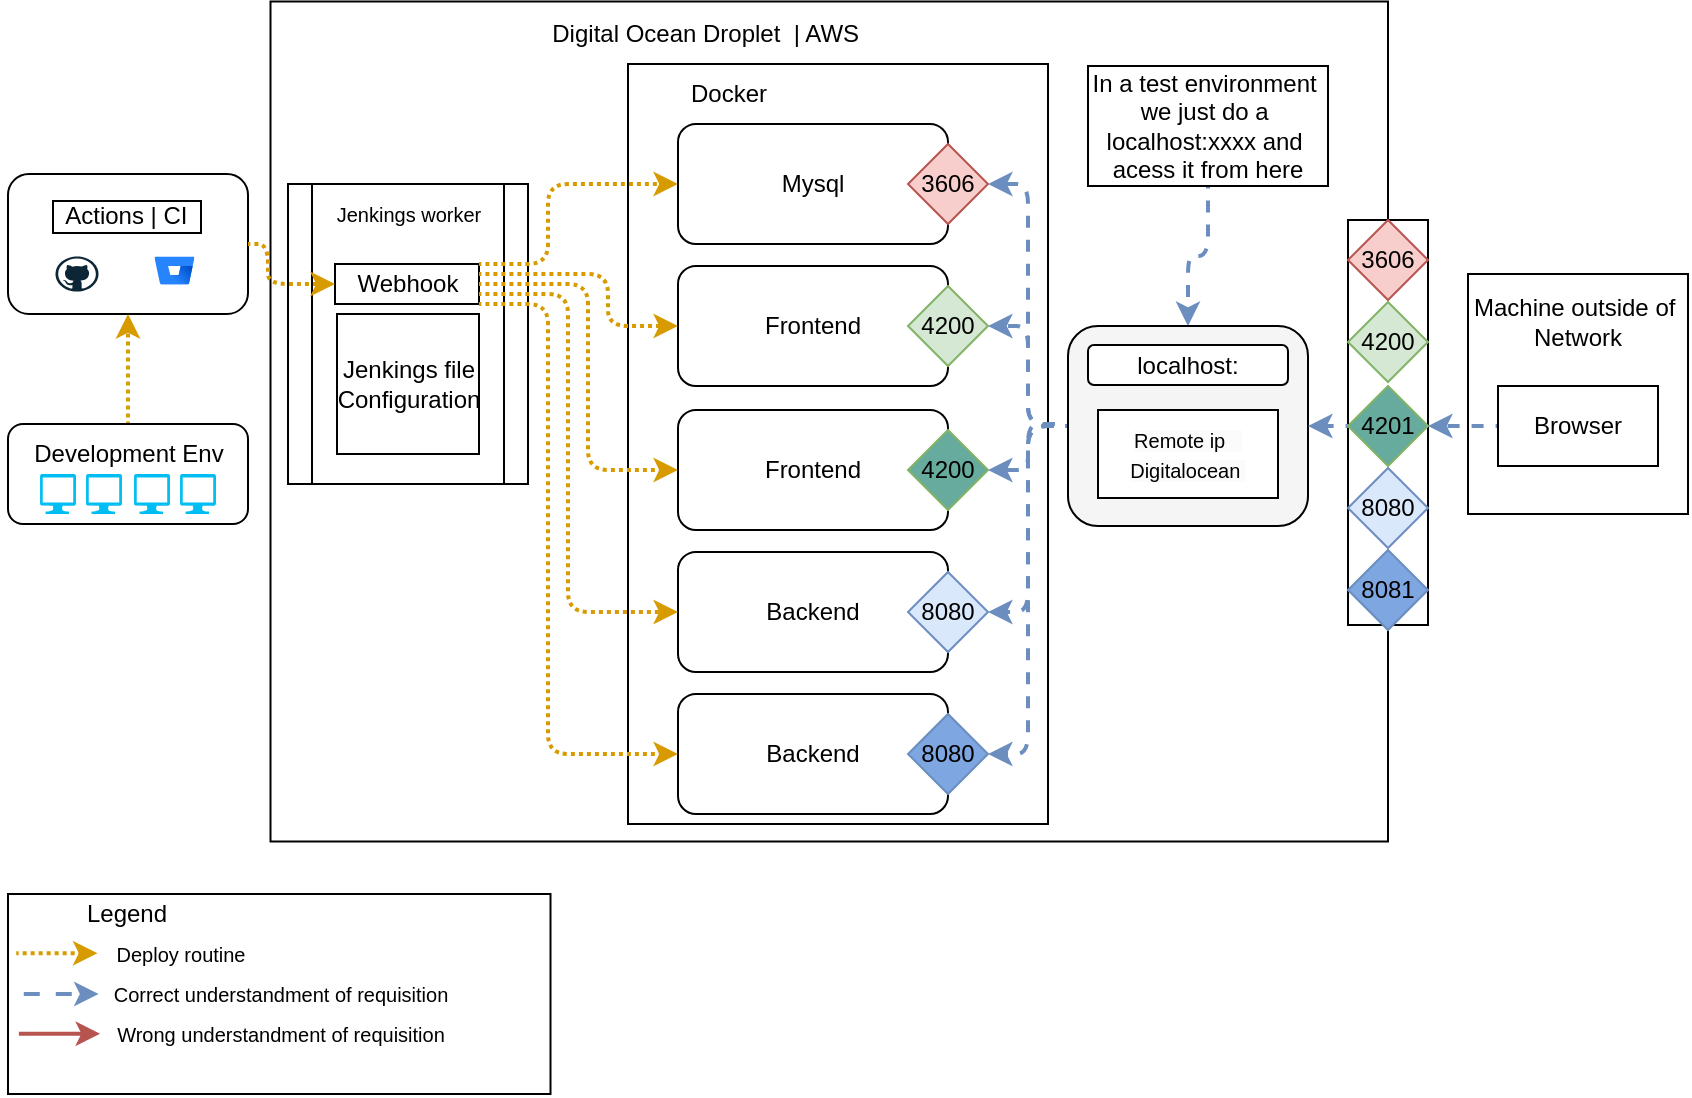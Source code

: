 <mxfile version="22.0.4" type="github">
  <diagram name="Page-1" id="SEeTiFl5rVw57Y517ee5">
    <mxGraphModel dx="1195" dy="658" grid="1" gridSize="10" guides="1" tooltips="1" connect="1" arrows="1" fold="1" page="1" pageScale="1" pageWidth="850" pageHeight="1100" math="0" shadow="0">
      <root>
        <mxCell id="0" />
        <mxCell id="1" parent="0" />
        <mxCell id="GByR40YoezbTgpoBRod4-1" value="" style="rounded=0;whiteSpace=wrap;html=1;" parent="1" vertex="1">
          <mxGeometry x="141.25" y="68.75" width="558.75" height="420" as="geometry" />
        </mxCell>
        <mxCell id="MPVa3Lv365IF4T23LVcz-51" value="" style="rounded=0;whiteSpace=wrap;html=1;" vertex="1" parent="1">
          <mxGeometry x="680" y="178" width="40" height="202.5" as="geometry" />
        </mxCell>
        <mxCell id="GByR40YoezbTgpoBRod4-3" value="Machine outside of&amp;nbsp;&lt;br&gt;Network&lt;br&gt;&lt;br&gt;&lt;br&gt;&lt;br&gt;&lt;br&gt;&lt;br&gt;" style="rounded=0;whiteSpace=wrap;html=1;" parent="1" vertex="1">
          <mxGeometry x="740" y="205" width="110" height="120" as="geometry" />
        </mxCell>
        <mxCell id="GByR40YoezbTgpoBRod4-4" value="Digital Ocean Droplet&amp;nbsp; | AWS&amp;nbsp;" style="text;html=1;align=center;verticalAlign=middle;resizable=0;points=[];autosize=1;strokeColor=none;fillColor=none;" parent="1" vertex="1">
          <mxGeometry x="270" y="70" width="180" height="30" as="geometry" />
        </mxCell>
        <mxCell id="GByR40YoezbTgpoBRod4-9" value="" style="rounded=0;whiteSpace=wrap;html=1;" parent="1" vertex="1">
          <mxGeometry x="320" y="100" width="210" height="380" as="geometry" />
        </mxCell>
        <mxCell id="GByR40YoezbTgpoBRod4-10" value="Docker" style="text;html=1;align=center;verticalAlign=middle;resizable=0;points=[];autosize=1;strokeColor=none;fillColor=none;" parent="1" vertex="1">
          <mxGeometry x="340" y="100" width="60" height="30" as="geometry" />
        </mxCell>
        <mxCell id="GByR40YoezbTgpoBRod4-5" value="Mysql" style="rounded=1;whiteSpace=wrap;html=1;" parent="1" vertex="1">
          <mxGeometry x="345" y="130" width="135" height="60" as="geometry" />
        </mxCell>
        <mxCell id="GByR40YoezbTgpoBRod4-6" value="Frontend" style="rounded=1;whiteSpace=wrap;html=1;" parent="1" vertex="1">
          <mxGeometry x="345" y="201" width="135" height="60" as="geometry" />
        </mxCell>
        <mxCell id="GByR40YoezbTgpoBRod4-7" value="Backend" style="rounded=1;whiteSpace=wrap;html=1;" parent="1" vertex="1">
          <mxGeometry x="345" y="344" width="135" height="60" as="geometry" />
        </mxCell>
        <mxCell id="GByR40YoezbTgpoBRod4-11" value="3606" style="rhombus;whiteSpace=wrap;html=1;fillColor=#f8cecc;strokeColor=#b85450;" parent="1" vertex="1">
          <mxGeometry x="460" y="140" width="40" height="40" as="geometry" />
        </mxCell>
        <mxCell id="GByR40YoezbTgpoBRod4-12" value="4200" style="rhombus;whiteSpace=wrap;html=1;fillColor=#d5e8d4;strokeColor=#82b366;" parent="1" vertex="1">
          <mxGeometry x="460" y="211" width="40" height="40" as="geometry" />
        </mxCell>
        <mxCell id="GByR40YoezbTgpoBRod4-13" value="8080" style="rhombus;whiteSpace=wrap;html=1;fillColor=#dae8fc;strokeColor=#6c8ebf;" parent="1" vertex="1">
          <mxGeometry x="460" y="354" width="40" height="40" as="geometry" />
        </mxCell>
        <mxCell id="MPVa3Lv365IF4T23LVcz-55" style="edgeStyle=orthogonalEdgeStyle;rounded=1;orthogonalLoop=1;jettySize=auto;html=1;exitX=0.5;exitY=1;exitDx=0;exitDy=0;entryX=0.5;entryY=0;entryDx=0;entryDy=0;flowAnimation=1;fillColor=#dae8fc;strokeColor=#6c8ebf;strokeWidth=2;dashed=1;" edge="1" parent="1" source="GByR40YoezbTgpoBRod4-23" target="MPVa3Lv365IF4T23LVcz-19">
          <mxGeometry relative="1" as="geometry" />
        </mxCell>
        <mxCell id="GByR40YoezbTgpoBRod4-23" value="In a test environment&amp;nbsp;&lt;br&gt;we just do a&amp;nbsp;&lt;br&gt;localhost:xxxx and&amp;nbsp;&lt;br&gt;acess it from here" style="rounded=0;whiteSpace=wrap;html=1;" parent="1" vertex="1">
          <mxGeometry x="550" y="101" width="120" height="60" as="geometry" />
        </mxCell>
        <mxCell id="MPVa3Lv365IF4T23LVcz-53" style="edgeStyle=orthogonalEdgeStyle;rounded=1;orthogonalLoop=1;jettySize=auto;html=1;exitX=0;exitY=0.5;exitDx=0;exitDy=0;entryX=1;entryY=0.5;entryDx=0;entryDy=0;flowAnimation=1;fillColor=#dae8fc;strokeColor=#6c8ebf;strokeWidth=2;dashed=1;" edge="1" parent="1" source="GByR40YoezbTgpoBRod4-29" target="MPVa3Lv365IF4T23LVcz-33">
          <mxGeometry relative="1" as="geometry" />
        </mxCell>
        <mxCell id="GByR40YoezbTgpoBRod4-29" value="Browser" style="rounded=0;whiteSpace=wrap;html=1;" parent="1" vertex="1">
          <mxGeometry x="755" y="261" width="80" height="40" as="geometry" />
        </mxCell>
        <mxCell id="AOoldhMt0bA1JCbf55Pr-4" value="" style="rounded=1;whiteSpace=wrap;html=1;" parent="1" vertex="1">
          <mxGeometry x="10" y="155" width="120" height="70" as="geometry" />
        </mxCell>
        <mxCell id="AOoldhMt0bA1JCbf55Pr-20" style="edgeStyle=orthogonalEdgeStyle;rounded=1;orthogonalLoop=1;jettySize=auto;html=1;exitX=0.5;exitY=0;exitDx=0;exitDy=0;entryX=0.5;entryY=1;entryDx=0;entryDy=0;strokeWidth=2;fillColor=#ffe6cc;strokeColor=#d79b00;dashed=1;dashPattern=1 1;flowAnimation=1;" parent="1" source="AOoldhMt0bA1JCbf55Pr-8" target="AOoldhMt0bA1JCbf55Pr-4" edge="1">
          <mxGeometry relative="1" as="geometry" />
        </mxCell>
        <mxCell id="AOoldhMt0bA1JCbf55Pr-8" value="" style="rounded=1;whiteSpace=wrap;html=1;" parent="1" vertex="1">
          <mxGeometry x="10" y="280" width="120" height="50" as="geometry" />
        </mxCell>
        <mxCell id="AOoldhMt0bA1JCbf55Pr-9" value="" style="verticalLabelPosition=bottom;html=1;verticalAlign=top;align=center;strokeColor=none;fillColor=#00BEF2;shape=mxgraph.azure.computer;pointerEvents=1;" parent="1" vertex="1">
          <mxGeometry x="26" y="305" width="18" height="20" as="geometry" />
        </mxCell>
        <mxCell id="AOoldhMt0bA1JCbf55Pr-10" value="" style="verticalLabelPosition=bottom;html=1;verticalAlign=top;align=center;strokeColor=none;fillColor=#00BEF2;shape=mxgraph.azure.computer;pointerEvents=1;" parent="1" vertex="1">
          <mxGeometry x="49" y="305" width="18" height="20" as="geometry" />
        </mxCell>
        <mxCell id="AOoldhMt0bA1JCbf55Pr-11" value="" style="verticalLabelPosition=bottom;html=1;verticalAlign=top;align=center;strokeColor=none;fillColor=#00BEF2;shape=mxgraph.azure.computer;pointerEvents=1;" parent="1" vertex="1">
          <mxGeometry x="73" y="305" width="18" height="20" as="geometry" />
        </mxCell>
        <mxCell id="AOoldhMt0bA1JCbf55Pr-12" value="" style="verticalLabelPosition=bottom;html=1;verticalAlign=top;align=center;strokeColor=none;fillColor=#00BEF2;shape=mxgraph.azure.computer;pointerEvents=1;" parent="1" vertex="1">
          <mxGeometry x="96" y="305" width="18" height="20" as="geometry" />
        </mxCell>
        <mxCell id="AOoldhMt0bA1JCbf55Pr-14" value="Development Env" style="text;html=1;align=center;verticalAlign=middle;resizable=0;points=[];autosize=1;strokeColor=none;fillColor=none;" parent="1" vertex="1">
          <mxGeometry x="10" y="280" width="120" height="30" as="geometry" />
        </mxCell>
        <mxCell id="AOoldhMt0bA1JCbf55Pr-2" value="" style="dashed=0;outlineConnect=0;html=1;align=center;labelPosition=center;verticalLabelPosition=bottom;verticalAlign=top;shape=mxgraph.weblogos.github" parent="1" vertex="1">
          <mxGeometry x="33.75" y="196.25" width="21.5" height="17.5" as="geometry" />
        </mxCell>
        <mxCell id="AOoldhMt0bA1JCbf55Pr-5" value="" style="shape=image;html=1;verticalAlign=top;verticalLabelPosition=bottom;labelBackgroundColor=#ffffff;imageAspect=0;aspect=fixed;image=https://cdn4.iconfinder.com/data/icons/socialcones/508/Gitlab-128.png" parent="1" vertex="1">
          <mxGeometry x="54.75" y="191" width="28" height="28" as="geometry" />
        </mxCell>
        <mxCell id="AOoldhMt0bA1JCbf55Pr-6" value="" style="image;html=1;image=img/lib/atlassian/Bitbucket_Logo.svg;" parent="1" vertex="1">
          <mxGeometry x="83.25" y="196.25" width="20" height="14" as="geometry" />
        </mxCell>
        <mxCell id="AOoldhMt0bA1JCbf55Pr-16" value="&amp;nbsp; Actions | CI&amp;nbsp;&amp;nbsp;" style="text;html=1;align=center;verticalAlign=middle;resizable=0;points=[];autosize=1;strokeColor=none;fillColor=none;labelBorderColor=default;" parent="1" vertex="1">
          <mxGeometry x="18.75" y="161" width="100" height="30" as="geometry" />
        </mxCell>
        <mxCell id="AOoldhMt0bA1JCbf55Pr-25" value="" style="rounded=0;whiteSpace=wrap;html=1;" parent="1" vertex="1">
          <mxGeometry x="10" y="515" width="271.25" height="100" as="geometry" />
        </mxCell>
        <mxCell id="AOoldhMt0bA1JCbf55Pr-26" value="Legend" style="text;html=1;align=center;verticalAlign=middle;resizable=0;points=[];autosize=1;strokeColor=none;fillColor=none;" parent="1" vertex="1">
          <mxGeometry x="38.75" y="510" width="60" height="30" as="geometry" />
        </mxCell>
        <mxCell id="AOoldhMt0bA1JCbf55Pr-27" value="" style="endArrow=classic;html=1;rounded=0;fillColor=#ffe6cc;strokeColor=#d79b00;strokeWidth=2;dashed=1;dashPattern=1 1;flowAnimation=1;" parent="1" edge="1">
          <mxGeometry width="50" height="50" relative="1" as="geometry">
            <mxPoint x="14.13" y="544.58" as="sourcePoint" />
            <mxPoint x="54.75" y="544.58" as="targetPoint" />
          </mxGeometry>
        </mxCell>
        <mxCell id="AOoldhMt0bA1JCbf55Pr-30" value="" style="endArrow=classic;html=1;rounded=0;fillColor=#dae8fc;strokeColor=#6c8ebf;strokeWidth=2;flowAnimation=1;" parent="1" edge="1">
          <mxGeometry width="50" height="50" relative="1" as="geometry">
            <mxPoint x="14.69" y="565" as="sourcePoint" />
            <mxPoint x="55.31" y="565" as="targetPoint" />
          </mxGeometry>
        </mxCell>
        <mxCell id="AOoldhMt0bA1JCbf55Pr-31" value="" style="endArrow=classic;html=1;rounded=0;fillColor=#f8cecc;strokeColor=#b85450;strokeWidth=2;" parent="1" edge="1">
          <mxGeometry width="50" height="50" relative="1" as="geometry">
            <mxPoint x="15.44" y="584.86" as="sourcePoint" />
            <mxPoint x="56.06" y="584.86" as="targetPoint" />
          </mxGeometry>
        </mxCell>
        <mxCell id="AOoldhMt0bA1JCbf55Pr-32" value="Deploy routine" style="text;html=1;align=center;verticalAlign=middle;resizable=0;points=[];autosize=1;strokeColor=none;fillColor=none;fontSize=10;" parent="1" vertex="1">
          <mxGeometry x="51.25" y="530" width="90" height="30" as="geometry" />
        </mxCell>
        <mxCell id="AOoldhMt0bA1JCbf55Pr-33" value="Wrong understandment of requisition" style="text;html=1;align=center;verticalAlign=middle;resizable=0;points=[];autosize=1;strokeColor=none;fillColor=none;fontSize=10;" parent="1" vertex="1">
          <mxGeometry x="51.25" y="570" width="190" height="30" as="geometry" />
        </mxCell>
        <mxCell id="AOoldhMt0bA1JCbf55Pr-34" value="Correct understandment of requisition" style="text;html=1;align=center;verticalAlign=middle;resizable=0;points=[];autosize=1;strokeColor=none;fillColor=none;fontSize=10;" parent="1" vertex="1">
          <mxGeometry x="51.25" y="550" width="190" height="30" as="geometry" />
        </mxCell>
        <mxCell id="MPVa3Lv365IF4T23LVcz-2" value="Backend" style="rounded=1;whiteSpace=wrap;html=1;" vertex="1" parent="1">
          <mxGeometry x="345" y="415" width="135" height="60" as="geometry" />
        </mxCell>
        <mxCell id="MPVa3Lv365IF4T23LVcz-3" value="8080" style="rhombus;whiteSpace=wrap;html=1;fillColor=#7EA6E0;strokeColor=#6c8ebf;" vertex="1" parent="1">
          <mxGeometry x="460" y="425" width="40" height="40" as="geometry" />
        </mxCell>
        <mxCell id="MPVa3Lv365IF4T23LVcz-4" value="Frontend" style="rounded=1;whiteSpace=wrap;html=1;" vertex="1" parent="1">
          <mxGeometry x="345" y="273" width="135" height="60" as="geometry" />
        </mxCell>
        <mxCell id="MPVa3Lv365IF4T23LVcz-5" value="4200" style="rhombus;whiteSpace=wrap;html=1;fillColor=#67AB9F;strokeColor=#82b366;" vertex="1" parent="1">
          <mxGeometry x="460" y="283" width="40" height="40" as="geometry" />
        </mxCell>
        <mxCell id="MPVa3Lv365IF4T23LVcz-12" value="" style="shape=process;whiteSpace=wrap;html=1;backgroundOutline=1;" vertex="1" parent="1">
          <mxGeometry x="150" y="160" width="120" height="150" as="geometry" />
        </mxCell>
        <mxCell id="AOoldhMt0bA1JCbf55Pr-17" value="Webhook" style="rounded=0;whiteSpace=wrap;html=1;" parent="1" vertex="1">
          <mxGeometry x="173.5" y="200" width="72" height="20" as="geometry" />
        </mxCell>
        <mxCell id="AOoldhMt0bA1JCbf55Pr-18" value="Jenkings worker" style="text;html=1;align=center;verticalAlign=middle;resizable=0;points=[];autosize=1;strokeColor=none;fillColor=none;fontSize=10;" parent="1" vertex="1">
          <mxGeometry x="160" y="160" width="100" height="30" as="geometry" />
        </mxCell>
        <mxCell id="AOoldhMt0bA1JCbf55Pr-19" value="Jenkings file&lt;br&gt;Configuration" style="rounded=0;whiteSpace=wrap;html=1;" parent="1" vertex="1">
          <mxGeometry x="174.5" y="225" width="71" height="70" as="geometry" />
        </mxCell>
        <mxCell id="AOoldhMt0bA1JCbf55Pr-21" style="edgeStyle=orthogonalEdgeStyle;rounded=1;orthogonalLoop=1;jettySize=auto;html=1;exitX=1;exitY=0.5;exitDx=0;exitDy=0;entryX=0;entryY=0.5;entryDx=0;entryDy=0;fillColor=#ffe6cc;strokeColor=#d79b00;strokeWidth=2;dashed=1;dashPattern=1 1;flowAnimation=1;" parent="1" source="AOoldhMt0bA1JCbf55Pr-4" target="AOoldhMt0bA1JCbf55Pr-17" edge="1">
          <mxGeometry relative="1" as="geometry">
            <Array as="points">
              <mxPoint x="140" y="190" />
              <mxPoint x="140" y="210" />
            </Array>
          </mxGeometry>
        </mxCell>
        <mxCell id="MPVa3Lv365IF4T23LVcz-8" style="edgeStyle=orthogonalEdgeStyle;rounded=1;orthogonalLoop=1;jettySize=auto;html=1;exitX=1;exitY=0.25;exitDx=0;exitDy=0;entryX=0;entryY=0.5;entryDx=0;entryDy=0;fillColor=#ffe6cc;strokeColor=#d79b00;strokeWidth=2;dashed=1;dashPattern=1 1;flowAnimation=1;" edge="1" parent="1" source="AOoldhMt0bA1JCbf55Pr-17" target="GByR40YoezbTgpoBRod4-6">
          <mxGeometry relative="1" as="geometry">
            <Array as="points">
              <mxPoint x="310" y="205" />
              <mxPoint x="310" y="231" />
            </Array>
          </mxGeometry>
        </mxCell>
        <mxCell id="MPVa3Lv365IF4T23LVcz-9" style="edgeStyle=orthogonalEdgeStyle;rounded=1;orthogonalLoop=1;jettySize=auto;html=1;exitX=1;exitY=0.5;exitDx=0;exitDy=0;entryX=0;entryY=0.5;entryDx=0;entryDy=0;fillColor=#ffe6cc;strokeColor=#d79b00;strokeWidth=2;dashed=1;dashPattern=1 1;flowAnimation=1;" edge="1" parent="1" source="AOoldhMt0bA1JCbf55Pr-17" target="MPVa3Lv365IF4T23LVcz-4">
          <mxGeometry relative="1" as="geometry">
            <Array as="points">
              <mxPoint x="300" y="210" />
              <mxPoint x="300" y="303" />
            </Array>
          </mxGeometry>
        </mxCell>
        <mxCell id="MPVa3Lv365IF4T23LVcz-10" style="edgeStyle=orthogonalEdgeStyle;rounded=1;orthogonalLoop=1;jettySize=auto;html=1;exitX=1;exitY=0.75;exitDx=0;exitDy=0;entryX=0;entryY=0.5;entryDx=0;entryDy=0;fillColor=#ffe6cc;strokeColor=#d79b00;strokeWidth=2;dashed=1;dashPattern=1 1;flowAnimation=1;" edge="1" parent="1" source="AOoldhMt0bA1JCbf55Pr-17" target="GByR40YoezbTgpoBRod4-7">
          <mxGeometry relative="1" as="geometry">
            <Array as="points">
              <mxPoint x="290" y="215" />
              <mxPoint x="290" y="374" />
            </Array>
          </mxGeometry>
        </mxCell>
        <mxCell id="MPVa3Lv365IF4T23LVcz-11" style="edgeStyle=orthogonalEdgeStyle;rounded=1;orthogonalLoop=1;jettySize=auto;html=1;exitX=1;exitY=1;exitDx=0;exitDy=0;entryX=0;entryY=0.5;entryDx=0;entryDy=0;fillColor=#ffe6cc;strokeColor=#d79b00;strokeWidth=2;dashed=1;dashPattern=1 1;flowAnimation=1;" edge="1" parent="1" source="AOoldhMt0bA1JCbf55Pr-17" target="MPVa3Lv365IF4T23LVcz-2">
          <mxGeometry relative="1" as="geometry">
            <Array as="points">
              <mxPoint x="280" y="220" />
              <mxPoint x="280" y="445" />
            </Array>
          </mxGeometry>
        </mxCell>
        <mxCell id="AOoldhMt0bA1JCbf55Pr-22" style="edgeStyle=orthogonalEdgeStyle;rounded=1;orthogonalLoop=1;jettySize=auto;html=1;exitX=1;exitY=0;exitDx=0;exitDy=0;entryX=0;entryY=0.5;entryDx=0;entryDy=0;fillColor=#ffe6cc;strokeColor=#d79b00;strokeWidth=2;dashed=1;dashPattern=1 1;flowAnimation=1;" parent="1" source="AOoldhMt0bA1JCbf55Pr-17" target="GByR40YoezbTgpoBRod4-5" edge="1">
          <mxGeometry relative="1" as="geometry">
            <Array as="points">
              <mxPoint x="280" y="200" />
              <mxPoint x="280" y="160" />
            </Array>
          </mxGeometry>
        </mxCell>
        <mxCell id="MPVa3Lv365IF4T23LVcz-56" style="edgeStyle=elbowEdgeStyle;rounded=1;orthogonalLoop=1;jettySize=auto;html=1;exitX=0;exitY=0.5;exitDx=0;exitDy=0;entryX=1;entryY=0.5;entryDx=0;entryDy=0;flowAnimation=1;fillColor=#dae8fc;strokeColor=#6c8ebf;strokeWidth=2;dashed=1;" edge="1" parent="1" source="MPVa3Lv365IF4T23LVcz-19" target="GByR40YoezbTgpoBRod4-11">
          <mxGeometry relative="1" as="geometry" />
        </mxCell>
        <mxCell id="MPVa3Lv365IF4T23LVcz-57" style="edgeStyle=orthogonalEdgeStyle;rounded=1;orthogonalLoop=1;jettySize=auto;html=1;exitX=0;exitY=0.5;exitDx=0;exitDy=0;entryX=1;entryY=0.5;entryDx=0;entryDy=0;flowAnimation=1;fillColor=#dae8fc;strokeColor=#6c8ebf;strokeWidth=2;dashed=1;" edge="1" parent="1" source="MPVa3Lv365IF4T23LVcz-19" target="GByR40YoezbTgpoBRod4-12">
          <mxGeometry relative="1" as="geometry" />
        </mxCell>
        <mxCell id="MPVa3Lv365IF4T23LVcz-58" style="edgeStyle=orthogonalEdgeStyle;rounded=1;orthogonalLoop=1;jettySize=auto;html=1;exitX=0;exitY=0.5;exitDx=0;exitDy=0;entryX=1;entryY=0.5;entryDx=0;entryDy=0;flowAnimation=1;fillColor=#dae8fc;strokeColor=#6c8ebf;strokeWidth=2;dashed=1;" edge="1" parent="1" source="MPVa3Lv365IF4T23LVcz-19" target="MPVa3Lv365IF4T23LVcz-5">
          <mxGeometry relative="1" as="geometry">
            <Array as="points">
              <mxPoint x="520" y="280" />
              <mxPoint x="520" y="303" />
            </Array>
          </mxGeometry>
        </mxCell>
        <mxCell id="MPVa3Lv365IF4T23LVcz-59" style="edgeStyle=elbowEdgeStyle;rounded=1;orthogonalLoop=1;jettySize=auto;html=1;exitX=0;exitY=0.5;exitDx=0;exitDy=0;entryX=1;entryY=0.5;entryDx=0;entryDy=0;flowAnimation=1;fillColor=#dae8fc;strokeColor=#6c8ebf;strokeWidth=2;dashed=1;" edge="1" parent="1" source="MPVa3Lv365IF4T23LVcz-19" target="GByR40YoezbTgpoBRod4-13">
          <mxGeometry relative="1" as="geometry" />
        </mxCell>
        <mxCell id="MPVa3Lv365IF4T23LVcz-60" style="edgeStyle=elbowEdgeStyle;rounded=1;orthogonalLoop=1;jettySize=auto;html=1;exitX=0;exitY=0.5;exitDx=0;exitDy=0;entryX=1;entryY=0.5;entryDx=0;entryDy=0;flowAnimation=1;fillColor=#dae8fc;strokeColor=#6c8ebf;strokeWidth=2;dashed=1;" edge="1" parent="1" source="MPVa3Lv365IF4T23LVcz-19" target="MPVa3Lv365IF4T23LVcz-3">
          <mxGeometry relative="1" as="geometry" />
        </mxCell>
        <mxCell id="MPVa3Lv365IF4T23LVcz-19" value="" style="rounded=1;whiteSpace=wrap;html=1;fillColor=#f5f5f5;fontColor=#333333;strokeColor=default;strokeWidth=1;" vertex="1" parent="1">
          <mxGeometry x="540" y="231" width="120" height="100" as="geometry" />
        </mxCell>
        <mxCell id="MPVa3Lv365IF4T23LVcz-18" value="localhost:" style="rounded=1;whiteSpace=wrap;html=1;" vertex="1" parent="1">
          <mxGeometry x="550" y="240.5" width="100" height="20" as="geometry" />
        </mxCell>
        <mxCell id="MPVa3Lv365IF4T23LVcz-14" value="&lt;span style=&quot;color: rgb(0, 0, 0); font-family: Helvetica; font-size: 10px; font-style: normal; font-variant-ligatures: normal; font-variant-caps: normal; font-weight: 400; letter-spacing: normal; orphans: 2; text-align: center; text-indent: 0px; text-transform: none; widows: 2; word-spacing: 0px; -webkit-text-stroke-width: 0px; background-color: rgb(251, 251, 251); text-decoration-thickness: initial; text-decoration-style: initial; text-decoration-color: initial; float: none; display: inline !important;&quot;&gt;Remote ip&amp;nbsp; &amp;nbsp;&lt;/span&gt;&lt;br style=&quot;border-color: var(--border-color); color: rgb(0, 0, 0); font-family: Helvetica; font-size: 10px; font-style: normal; font-variant-ligatures: normal; font-variant-caps: normal; font-weight: 400; letter-spacing: normal; orphans: 2; text-align: center; text-indent: 0px; text-transform: none; widows: 2; word-spacing: 0px; -webkit-text-stroke-width: 0px; background-color: rgb(251, 251, 251); text-decoration-thickness: initial; text-decoration-style: initial; text-decoration-color: initial;&quot;&gt;&lt;span style=&quot;color: rgb(0, 0, 0); font-family: Helvetica; font-size: 10px; font-style: normal; font-variant-ligatures: normal; font-variant-caps: normal; font-weight: 400; letter-spacing: normal; orphans: 2; text-align: center; text-indent: 0px; text-transform: none; widows: 2; word-spacing: 0px; -webkit-text-stroke-width: 0px; background-color: rgb(251, 251, 251); text-decoration-thickness: initial; text-decoration-style: initial; text-decoration-color: initial; float: none; display: inline !important;&quot;&gt;Digitalocean&amp;nbsp;&lt;/span&gt;" style="whiteSpace=wrap;html=1;" vertex="1" parent="1">
          <mxGeometry x="555" y="273" width="90" height="44" as="geometry" />
        </mxCell>
        <mxCell id="MPVa3Lv365IF4T23LVcz-29" value="3606" style="rhombus;whiteSpace=wrap;html=1;fillColor=#f8cecc;strokeColor=#b85450;" vertex="1" parent="1">
          <mxGeometry x="680" y="178" width="40" height="40" as="geometry" />
        </mxCell>
        <mxCell id="MPVa3Lv365IF4T23LVcz-30" value="4200" style="rhombus;whiteSpace=wrap;html=1;fillColor=#d5e8d4;strokeColor=#82b366;" vertex="1" parent="1">
          <mxGeometry x="680" y="219" width="40" height="40" as="geometry" />
        </mxCell>
        <mxCell id="MPVa3Lv365IF4T23LVcz-31" value="8080" style="rhombus;whiteSpace=wrap;html=1;fillColor=#dae8fc;strokeColor=#6c8ebf;" vertex="1" parent="1">
          <mxGeometry x="680" y="302" width="40" height="40" as="geometry" />
        </mxCell>
        <mxCell id="MPVa3Lv365IF4T23LVcz-32" value="8081" style="rhombus;whiteSpace=wrap;html=1;fillColor=#7EA6E0;strokeColor=#6c8ebf;" vertex="1" parent="1">
          <mxGeometry x="680" y="343" width="40" height="40" as="geometry" />
        </mxCell>
        <mxCell id="MPVa3Lv365IF4T23LVcz-61" style="edgeStyle=orthogonalEdgeStyle;rounded=1;orthogonalLoop=1;jettySize=auto;html=1;exitX=0;exitY=0.5;exitDx=0;exitDy=0;entryX=1;entryY=0.5;entryDx=0;entryDy=0;flowAnimation=1;fillColor=#dae8fc;strokeColor=#6c8ebf;strokeWidth=2;dashed=1;" edge="1" parent="1" source="MPVa3Lv365IF4T23LVcz-33" target="MPVa3Lv365IF4T23LVcz-19">
          <mxGeometry relative="1" as="geometry" />
        </mxCell>
        <mxCell id="MPVa3Lv365IF4T23LVcz-33" value="4201" style="rhombus;whiteSpace=wrap;html=1;fillColor=#67AB9F;strokeColor=#82b366;" vertex="1" parent="1">
          <mxGeometry x="680" y="261" width="40" height="40" as="geometry" />
        </mxCell>
      </root>
    </mxGraphModel>
  </diagram>
</mxfile>
